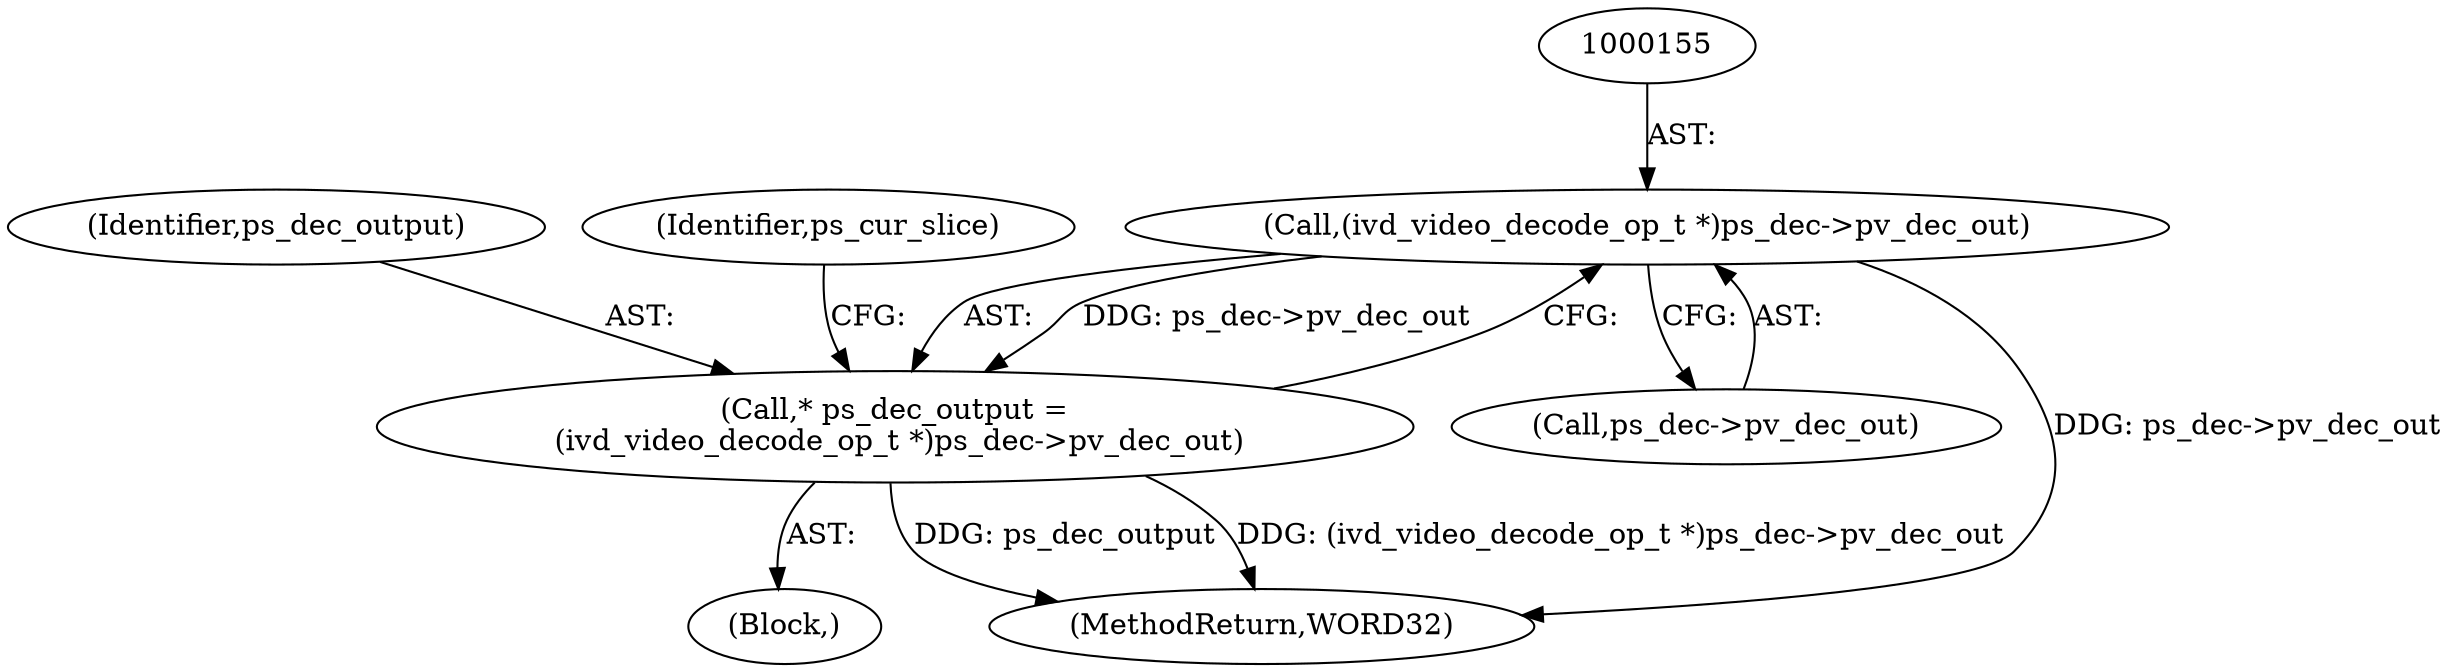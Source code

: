 digraph "0_Android_a78887bcffbc2995cf9ed72e0697acf560875e9e_3@pointer" {
"1000154" [label="(Call,(ivd_video_decode_op_t *)ps_dec->pv_dec_out)"];
"1000152" [label="(Call,* ps_dec_output =\n (ivd_video_decode_op_t *)ps_dec->pv_dec_out)"];
"1000152" [label="(Call,* ps_dec_output =\n (ivd_video_decode_op_t *)ps_dec->pv_dec_out)"];
"1000156" [label="(Call,ps_dec->pv_dec_out)"];
"1000138" [label="(Block,)"];
"1000153" [label="(Identifier,ps_dec_output)"];
"1002052" [label="(MethodReturn,WORD32)"];
"1000154" [label="(Call,(ivd_video_decode_op_t *)ps_dec->pv_dec_out)"];
"1000161" [label="(Identifier,ps_cur_slice)"];
"1000154" -> "1000152"  [label="AST: "];
"1000154" -> "1000156"  [label="CFG: "];
"1000155" -> "1000154"  [label="AST: "];
"1000156" -> "1000154"  [label="AST: "];
"1000152" -> "1000154"  [label="CFG: "];
"1000154" -> "1002052"  [label="DDG: ps_dec->pv_dec_out"];
"1000154" -> "1000152"  [label="DDG: ps_dec->pv_dec_out"];
"1000152" -> "1000138"  [label="AST: "];
"1000153" -> "1000152"  [label="AST: "];
"1000161" -> "1000152"  [label="CFG: "];
"1000152" -> "1002052"  [label="DDG: ps_dec_output"];
"1000152" -> "1002052"  [label="DDG: (ivd_video_decode_op_t *)ps_dec->pv_dec_out"];
}
